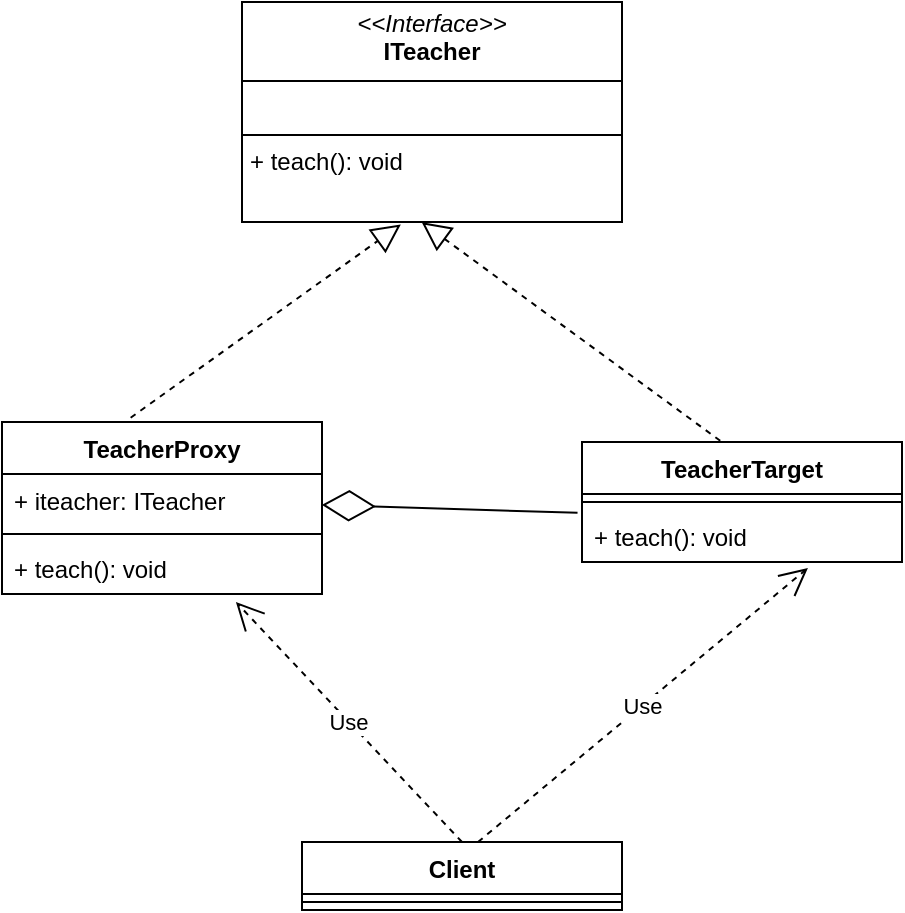 <mxfile version="24.6.4" type="github">
  <diagram name="第 1 页" id="vDoTzbHTh8CyuYJJFABl">
    <mxGraphModel dx="1235" dy="624" grid="1" gridSize="10" guides="1" tooltips="1" connect="1" arrows="1" fold="1" page="1" pageScale="1" pageWidth="827" pageHeight="1169" math="0" shadow="0">
      <root>
        <mxCell id="0" />
        <mxCell id="1" parent="0" />
        <mxCell id="i0Q0khvcW6w3Ej9oQ-XT-2" value="TeacherTarget" style="swimlane;fontStyle=1;align=center;verticalAlign=top;childLayout=stackLayout;horizontal=1;startSize=26;horizontalStack=0;resizeParent=1;resizeParentMax=0;resizeLast=0;collapsible=1;marginBottom=0;whiteSpace=wrap;html=1;" vertex="1" parent="1">
          <mxGeometry x="430" y="320" width="160" height="60" as="geometry">
            <mxRectangle x="500" y="290" width="110" height="30" as="alternateBounds" />
          </mxGeometry>
        </mxCell>
        <mxCell id="i0Q0khvcW6w3Ej9oQ-XT-4" value="" style="line;strokeWidth=1;fillColor=none;align=left;verticalAlign=middle;spacingTop=-1;spacingLeft=3;spacingRight=3;rotatable=0;labelPosition=right;points=[];portConstraint=eastwest;strokeColor=inherit;" vertex="1" parent="i0Q0khvcW6w3Ej9oQ-XT-2">
          <mxGeometry y="26" width="160" height="8" as="geometry" />
        </mxCell>
        <mxCell id="i0Q0khvcW6w3Ej9oQ-XT-5" value="+ teach(): void" style="text;strokeColor=none;fillColor=none;align=left;verticalAlign=top;spacingLeft=4;spacingRight=4;overflow=hidden;rotatable=0;points=[[0,0.5],[1,0.5]];portConstraint=eastwest;whiteSpace=wrap;html=1;" vertex="1" parent="i0Q0khvcW6w3Ej9oQ-XT-2">
          <mxGeometry y="34" width="160" height="26" as="geometry" />
        </mxCell>
        <mxCell id="i0Q0khvcW6w3Ej9oQ-XT-6" value="" style="endArrow=block;dashed=1;endFill=0;endSize=12;html=1;rounded=0;exitX=0.432;exitY=-0.01;exitDx=0;exitDy=0;exitPerimeter=0;entryX=0.473;entryY=1.001;entryDx=0;entryDy=0;entryPerimeter=0;" edge="1" parent="1" source="i0Q0khvcW6w3Ej9oQ-XT-2" target="i0Q0khvcW6w3Ej9oQ-XT-8">
          <mxGeometry width="160" relative="1" as="geometry">
            <mxPoint x="530" y="240" as="sourcePoint" />
            <mxPoint x="455" y="180" as="targetPoint" />
          </mxGeometry>
        </mxCell>
        <mxCell id="i0Q0khvcW6w3Ej9oQ-XT-8" value="&lt;p style=&quot;margin:0px;margin-top:4px;text-align:center;&quot;&gt;&lt;i&gt;&amp;lt;&amp;lt;Interface&amp;gt;&amp;gt;&lt;/i&gt;&lt;br&gt;&lt;b&gt;ITeacher&lt;/b&gt;&lt;/p&gt;&lt;hr size=&quot;1&quot; style=&quot;border-style:solid;&quot;&gt;&lt;br&gt;&lt;hr size=&quot;1&quot; style=&quot;border-style:solid;&quot;&gt;&lt;p style=&quot;margin:0px;margin-left:4px;&quot;&gt;+ teach(): void&lt;br&gt;&lt;/p&gt;" style="verticalAlign=top;align=left;overflow=fill;html=1;whiteSpace=wrap;" vertex="1" parent="1">
          <mxGeometry x="260" y="100" width="190" height="110" as="geometry" />
        </mxCell>
        <mxCell id="i0Q0khvcW6w3Ej9oQ-XT-9" value="TeacherProxy" style="swimlane;fontStyle=1;align=center;verticalAlign=top;childLayout=stackLayout;horizontal=1;startSize=26;horizontalStack=0;resizeParent=1;resizeParentMax=0;resizeLast=0;collapsible=1;marginBottom=0;whiteSpace=wrap;html=1;" vertex="1" parent="1">
          <mxGeometry x="140" y="310" width="160" height="86" as="geometry">
            <mxRectangle x="500" y="290" width="110" height="30" as="alternateBounds" />
          </mxGeometry>
        </mxCell>
        <mxCell id="i0Q0khvcW6w3Ej9oQ-XT-13" value="+ iteacher: ITeacher" style="text;strokeColor=none;fillColor=none;align=left;verticalAlign=top;spacingLeft=4;spacingRight=4;overflow=hidden;rotatable=0;points=[[0,0.5],[1,0.5]];portConstraint=eastwest;whiteSpace=wrap;html=1;" vertex="1" parent="i0Q0khvcW6w3Ej9oQ-XT-9">
          <mxGeometry y="26" width="160" height="26" as="geometry" />
        </mxCell>
        <mxCell id="i0Q0khvcW6w3Ej9oQ-XT-10" value="" style="line;strokeWidth=1;fillColor=none;align=left;verticalAlign=middle;spacingTop=-1;spacingLeft=3;spacingRight=3;rotatable=0;labelPosition=right;points=[];portConstraint=eastwest;strokeColor=inherit;" vertex="1" parent="i0Q0khvcW6w3Ej9oQ-XT-9">
          <mxGeometry y="52" width="160" height="8" as="geometry" />
        </mxCell>
        <mxCell id="i0Q0khvcW6w3Ej9oQ-XT-11" value="+ teach(): void" style="text;strokeColor=none;fillColor=none;align=left;verticalAlign=top;spacingLeft=4;spacingRight=4;overflow=hidden;rotatable=0;points=[[0,0.5],[1,0.5]];portConstraint=eastwest;whiteSpace=wrap;html=1;" vertex="1" parent="i0Q0khvcW6w3Ej9oQ-XT-9">
          <mxGeometry y="60" width="160" height="26" as="geometry" />
        </mxCell>
        <mxCell id="i0Q0khvcW6w3Ej9oQ-XT-12" value="" style="endArrow=block;dashed=1;endFill=0;endSize=12;html=1;rounded=0;exitX=0.402;exitY=-0.025;exitDx=0;exitDy=0;exitPerimeter=0;entryX=0.418;entryY=1.011;entryDx=0;entryDy=0;entryPerimeter=0;" edge="1" parent="1" source="i0Q0khvcW6w3Ej9oQ-XT-9" target="i0Q0khvcW6w3Ej9oQ-XT-8">
          <mxGeometry width="160" relative="1" as="geometry">
            <mxPoint x="180" y="250" as="sourcePoint" />
            <mxPoint x="340" y="250" as="targetPoint" />
          </mxGeometry>
        </mxCell>
        <mxCell id="i0Q0khvcW6w3Ej9oQ-XT-15" value="" style="endArrow=diamondThin;endFill=0;endSize=24;html=1;rounded=0;exitX=-0.014;exitY=0.053;exitDx=0;exitDy=0;exitPerimeter=0;" edge="1" parent="1" source="i0Q0khvcW6w3Ej9oQ-XT-5" target="i0Q0khvcW6w3Ej9oQ-XT-13">
          <mxGeometry width="160" relative="1" as="geometry">
            <mxPoint x="330" y="410" as="sourcePoint" />
            <mxPoint x="490" y="410" as="targetPoint" />
          </mxGeometry>
        </mxCell>
        <mxCell id="i0Q0khvcW6w3Ej9oQ-XT-16" value="Client" style="swimlane;fontStyle=1;align=center;verticalAlign=top;childLayout=stackLayout;horizontal=1;startSize=26;horizontalStack=0;resizeParent=1;resizeParentMax=0;resizeLast=0;collapsible=1;marginBottom=0;whiteSpace=wrap;html=1;" vertex="1" parent="1">
          <mxGeometry x="290" y="520" width="160" height="34" as="geometry">
            <mxRectangle x="500" y="290" width="110" height="30" as="alternateBounds" />
          </mxGeometry>
        </mxCell>
        <mxCell id="i0Q0khvcW6w3Ej9oQ-XT-17" value="" style="line;strokeWidth=1;fillColor=none;align=left;verticalAlign=middle;spacingTop=-1;spacingLeft=3;spacingRight=3;rotatable=0;labelPosition=right;points=[];portConstraint=eastwest;strokeColor=inherit;" vertex="1" parent="i0Q0khvcW6w3Ej9oQ-XT-16">
          <mxGeometry y="26" width="160" height="8" as="geometry" />
        </mxCell>
        <mxCell id="i0Q0khvcW6w3Ej9oQ-XT-19" value="Use" style="endArrow=open;endSize=12;dashed=1;html=1;rounded=0;exitX=0.5;exitY=0;exitDx=0;exitDy=0;entryX=0.731;entryY=1.154;entryDx=0;entryDy=0;entryPerimeter=0;" edge="1" parent="1" source="i0Q0khvcW6w3Ej9oQ-XT-16" target="i0Q0khvcW6w3Ej9oQ-XT-11">
          <mxGeometry width="160" relative="1" as="geometry">
            <mxPoint x="320" y="410" as="sourcePoint" />
            <mxPoint x="480" y="410" as="targetPoint" />
          </mxGeometry>
        </mxCell>
        <mxCell id="i0Q0khvcW6w3Ej9oQ-XT-20" value="Use" style="endArrow=open;endSize=12;dashed=1;html=1;rounded=0;exitX=0.55;exitY=0;exitDx=0;exitDy=0;exitPerimeter=0;entryX=0.706;entryY=1.115;entryDx=0;entryDy=0;entryPerimeter=0;" edge="1" parent="1" source="i0Q0khvcW6w3Ej9oQ-XT-16" target="i0Q0khvcW6w3Ej9oQ-XT-5">
          <mxGeometry width="160" relative="1" as="geometry">
            <mxPoint x="400" y="450" as="sourcePoint" />
            <mxPoint x="560" y="450" as="targetPoint" />
          </mxGeometry>
        </mxCell>
      </root>
    </mxGraphModel>
  </diagram>
</mxfile>
